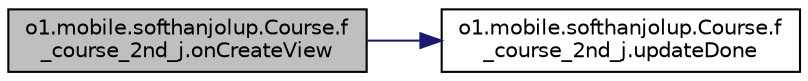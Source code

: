 digraph "o1.mobile.softhanjolup.Course.f_course_2nd_j.onCreateView"
{
 // LATEX_PDF_SIZE
  edge [fontname="Helvetica",fontsize="10",labelfontname="Helvetica",labelfontsize="10"];
  node [fontname="Helvetica",fontsize="10",shape=record];
  rankdir="LR";
  Node0 [label="o1.mobile.softhanjolup.Course.f\l_course_2nd_j.onCreateView",height=0.2,width=0.4,color="black", fillcolor="grey75", style="filled", fontcolor="black",tooltip=" "];
  Node0 -> Node1 [color="midnightblue",fontsize="10",style="solid",fontname="Helvetica"];
  Node1 [label="o1.mobile.softhanjolup.Course.f\l_course_2nd_j.updateDone",height=0.2,width=0.4,color="black", fillcolor="white", style="filled",URL="$classo1_1_1mobile_1_1softhanjolup_1_1_course_1_1f__course__2nd__j.html#af76652e4d3fe8483dee0f5e48f821725",tooltip=" "];
}
